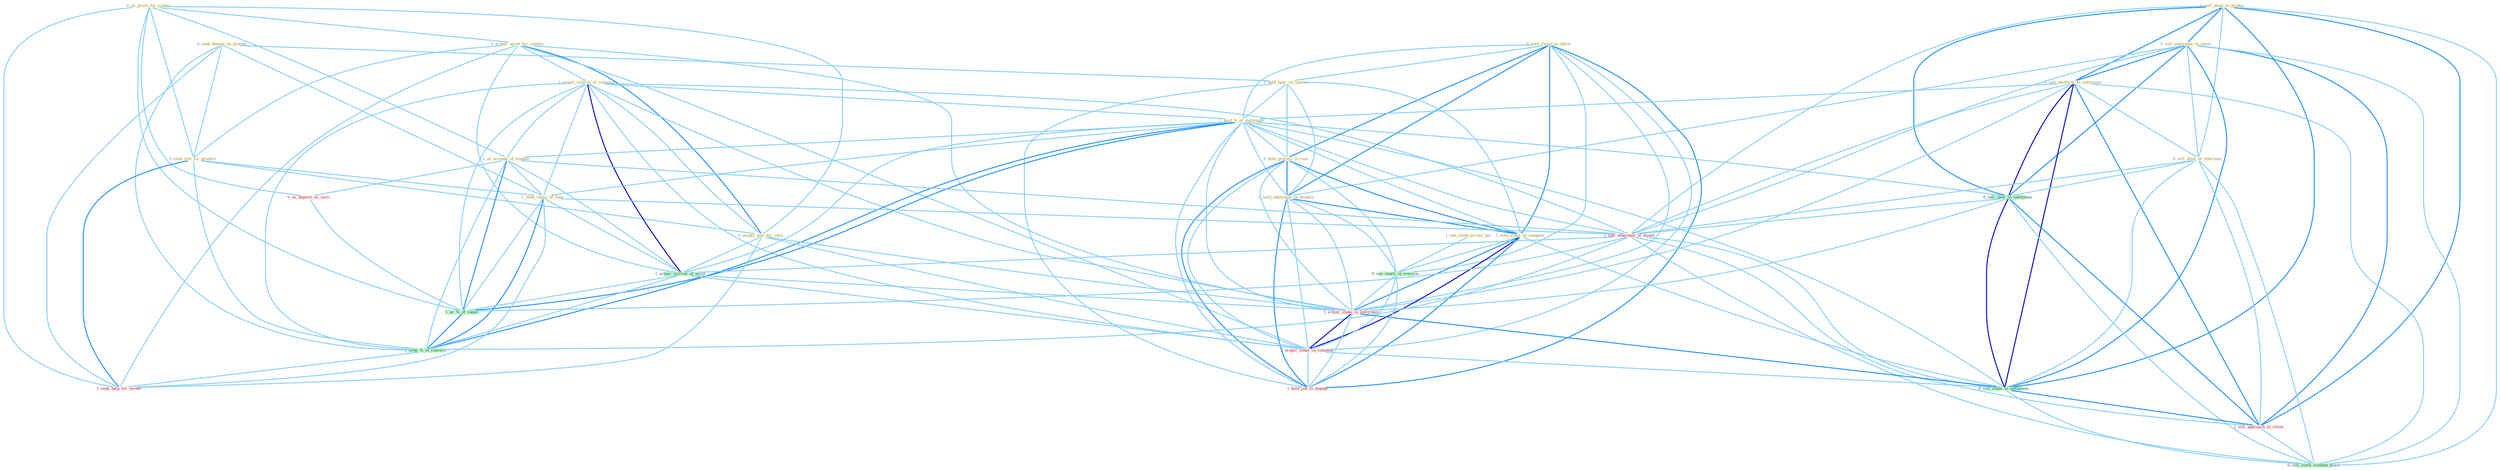 Graph G{ 
    node
    [shape=polygon,style=filled,width=.5,height=.06,color="#BDFCC9",fixedsize=true,fontsize=4,
    fontcolor="#2f4f4f"];
    {node
    [color="#ffffe0", fontcolor="#8b7d6b"] "0_seek_damag_on_ground " "0_us_proce_for_reduct " "0_acquir_asset_for_combin " "0_seek_site_for_product " "0_sell_plant_to_produc " "0_sell_entitynam_to_buyer " "1_acquir_million_of_common " "0_hold_chang_in_check " "0_hold_hear_on_matter " "0_sell_platform_to_entitynam " "1_hold_%_of_entitynam " "0_hold_groceri_in_rear " "0_sell_steel_at_othernum " "0_hold_entitynam_in_disdain " "1_hold_stake_in_compani " "1_us_account_of_magnat " "0_acquir_unit_for_cash " "1_see_cloud_across_bai " "1_seek_repay_of_loan "}
{node [color="#fff0f5", fontcolor="#b22222"] "1_sell_othernum_of_model " "0_us_deposit_as_cach " "1_acquir_stake_in_entitynam " "1_acquir_stake_in_compani " "1_sell_approach_to_client " "1_hold_job_in_manag " "1_seek_help_for_owner "}
edge [color="#B0E2FF"];

	"0_seek_damag_on_ground " -- "0_seek_site_for_product " [w="1", color="#87cefa" ];
	"0_seek_damag_on_ground " -- "0_hold_hear_on_matter " [w="1", color="#87cefa" ];
	"0_seek_damag_on_ground " -- "1_seek_repay_of_loan " [w="1", color="#87cefa" ];
	"0_seek_damag_on_ground " -- "1_seek_%_of_concern " [w="1", color="#87cefa" ];
	"0_seek_damag_on_ground " -- "1_seek_help_for_owner " [w="1", color="#87cefa" ];
	"0_us_proce_for_reduct " -- "0_acquir_asset_for_combin " [w="1", color="#87cefa" ];
	"0_us_proce_for_reduct " -- "0_seek_site_for_product " [w="1", color="#87cefa" ];
	"0_us_proce_for_reduct " -- "1_us_account_of_magnat " [w="1", color="#87cefa" ];
	"0_us_proce_for_reduct " -- "0_acquir_unit_for_cash " [w="1", color="#87cefa" ];
	"0_us_proce_for_reduct " -- "0_us_deposit_as_cach " [w="1", color="#87cefa" ];
	"0_us_proce_for_reduct " -- "1_us_%_of_capac " [w="1", color="#87cefa" ];
	"0_us_proce_for_reduct " -- "1_seek_help_for_owner " [w="1", color="#87cefa" ];
	"0_acquir_asset_for_combin " -- "0_seek_site_for_product " [w="1", color="#87cefa" ];
	"0_acquir_asset_for_combin " -- "1_acquir_million_of_common " [w="1", color="#87cefa" ];
	"0_acquir_asset_for_combin " -- "0_acquir_unit_for_cash " [w="2", color="#1e90ff" , len=0.8];
	"0_acquir_asset_for_combin " -- "1_acquir_million_of_asset " [w="1", color="#87cefa" ];
	"0_acquir_asset_for_combin " -- "1_acquir_stake_in_entitynam " [w="1", color="#87cefa" ];
	"0_acquir_asset_for_combin " -- "1_acquir_stake_in_compani " [w="1", color="#87cefa" ];
	"0_acquir_asset_for_combin " -- "1_seek_help_for_owner " [w="1", color="#87cefa" ];
	"0_seek_site_for_product " -- "0_acquir_unit_for_cash " [w="1", color="#87cefa" ];
	"0_seek_site_for_product " -- "1_seek_repay_of_loan " [w="1", color="#87cefa" ];
	"0_seek_site_for_product " -- "1_seek_%_of_concern " [w="1", color="#87cefa" ];
	"0_seek_site_for_product " -- "1_seek_help_for_owner " [w="2", color="#1e90ff" , len=0.8];
	"0_sell_plant_to_produc " -- "0_sell_entitynam_to_buyer " [w="2", color="#1e90ff" , len=0.8];
	"0_sell_plant_to_produc " -- "0_sell_platform_to_entitynam " [w="2", color="#1e90ff" , len=0.8];
	"0_sell_plant_to_produc " -- "0_sell_steel_at_othernum " [w="1", color="#87cefa" ];
	"0_sell_plant_to_produc " -- "0_sell_oper_to_entitynam " [w="2", color="#1e90ff" , len=0.8];
	"0_sell_plant_to_produc " -- "1_sell_othernum_of_model " [w="1", color="#87cefa" ];
	"0_sell_plant_to_produc " -- "0_sell_stake_to_entitynam " [w="2", color="#1e90ff" , len=0.8];
	"0_sell_plant_to_produc " -- "1_sell_approach_to_client " [w="2", color="#1e90ff" , len=0.8];
	"0_sell_plant_to_produc " -- "0_sell_stock_without_hitch " [w="1", color="#87cefa" ];
	"0_sell_entitynam_to_buyer " -- "0_sell_platform_to_entitynam " [w="2", color="#1e90ff" , len=0.8];
	"0_sell_entitynam_to_buyer " -- "0_sell_steel_at_othernum " [w="1", color="#87cefa" ];
	"0_sell_entitynam_to_buyer " -- "0_hold_entitynam_in_disdain " [w="1", color="#87cefa" ];
	"0_sell_entitynam_to_buyer " -- "0_sell_oper_to_entitynam " [w="2", color="#1e90ff" , len=0.8];
	"0_sell_entitynam_to_buyer " -- "1_sell_othernum_of_model " [w="1", color="#87cefa" ];
	"0_sell_entitynam_to_buyer " -- "0_sell_stake_to_entitynam " [w="2", color="#1e90ff" , len=0.8];
	"0_sell_entitynam_to_buyer " -- "1_sell_approach_to_client " [w="2", color="#1e90ff" , len=0.8];
	"0_sell_entitynam_to_buyer " -- "0_sell_stock_without_hitch " [w="1", color="#87cefa" ];
	"1_acquir_million_of_common " -- "1_hold_%_of_entitynam " [w="1", color="#87cefa" ];
	"1_acquir_million_of_common " -- "1_us_account_of_magnat " [w="1", color="#87cefa" ];
	"1_acquir_million_of_common " -- "0_acquir_unit_for_cash " [w="1", color="#87cefa" ];
	"1_acquir_million_of_common " -- "1_seek_repay_of_loan " [w="1", color="#87cefa" ];
	"1_acquir_million_of_common " -- "1_sell_othernum_of_model " [w="1", color="#87cefa" ];
	"1_acquir_million_of_common " -- "1_acquir_million_of_asset " [w="3", color="#0000cd" , len=0.6];
	"1_acquir_million_of_common " -- "1_acquir_stake_in_entitynam " [w="1", color="#87cefa" ];
	"1_acquir_million_of_common " -- "1_acquir_stake_in_compani " [w="1", color="#87cefa" ];
	"1_acquir_million_of_common " -- "1_us_%_of_capac " [w="1", color="#87cefa" ];
	"1_acquir_million_of_common " -- "1_seek_%_of_concern " [w="1", color="#87cefa" ];
	"0_hold_chang_in_check " -- "0_hold_hear_on_matter " [w="1", color="#87cefa" ];
	"0_hold_chang_in_check " -- "1_hold_%_of_entitynam " [w="1", color="#87cefa" ];
	"0_hold_chang_in_check " -- "0_hold_groceri_in_rear " [w="2", color="#1e90ff" , len=0.8];
	"0_hold_chang_in_check " -- "0_hold_entitynam_in_disdain " [w="2", color="#1e90ff" , len=0.8];
	"0_hold_chang_in_check " -- "1_hold_stake_in_compani " [w="2", color="#1e90ff" , len=0.8];
	"0_hold_chang_in_check " -- "0_see_vaniti_in_everyon " [w="1", color="#87cefa" ];
	"0_hold_chang_in_check " -- "1_acquir_stake_in_entitynam " [w="1", color="#87cefa" ];
	"0_hold_chang_in_check " -- "1_acquir_stake_in_compani " [w="1", color="#87cefa" ];
	"0_hold_chang_in_check " -- "1_hold_job_in_manag " [w="2", color="#1e90ff" , len=0.8];
	"0_hold_hear_on_matter " -- "1_hold_%_of_entitynam " [w="1", color="#87cefa" ];
	"0_hold_hear_on_matter " -- "0_hold_groceri_in_rear " [w="1", color="#87cefa" ];
	"0_hold_hear_on_matter " -- "0_hold_entitynam_in_disdain " [w="1", color="#87cefa" ];
	"0_hold_hear_on_matter " -- "1_hold_stake_in_compani " [w="1", color="#87cefa" ];
	"0_hold_hear_on_matter " -- "1_hold_job_in_manag " [w="1", color="#87cefa" ];
	"0_sell_platform_to_entitynam " -- "1_hold_%_of_entitynam " [w="1", color="#87cefa" ];
	"0_sell_platform_to_entitynam " -- "0_sell_steel_at_othernum " [w="1", color="#87cefa" ];
	"0_sell_platform_to_entitynam " -- "0_sell_oper_to_entitynam " [w="3", color="#0000cd" , len=0.6];
	"0_sell_platform_to_entitynam " -- "1_sell_othernum_of_model " [w="1", color="#87cefa" ];
	"0_sell_platform_to_entitynam " -- "1_acquir_stake_in_entitynam " [w="1", color="#87cefa" ];
	"0_sell_platform_to_entitynam " -- "0_sell_stake_to_entitynam " [w="3", color="#0000cd" , len=0.6];
	"0_sell_platform_to_entitynam " -- "1_sell_approach_to_client " [w="2", color="#1e90ff" , len=0.8];
	"0_sell_platform_to_entitynam " -- "0_sell_stock_without_hitch " [w="1", color="#87cefa" ];
	"1_hold_%_of_entitynam " -- "0_hold_groceri_in_rear " [w="1", color="#87cefa" ];
	"1_hold_%_of_entitynam " -- "0_hold_entitynam_in_disdain " [w="1", color="#87cefa" ];
	"1_hold_%_of_entitynam " -- "1_hold_stake_in_compani " [w="1", color="#87cefa" ];
	"1_hold_%_of_entitynam " -- "1_us_account_of_magnat " [w="1", color="#87cefa" ];
	"1_hold_%_of_entitynam " -- "1_seek_repay_of_loan " [w="1", color="#87cefa" ];
	"1_hold_%_of_entitynam " -- "0_sell_oper_to_entitynam " [w="1", color="#87cefa" ];
	"1_hold_%_of_entitynam " -- "1_sell_othernum_of_model " [w="1", color="#87cefa" ];
	"1_hold_%_of_entitynam " -- "1_acquir_million_of_asset " [w="1", color="#87cefa" ];
	"1_hold_%_of_entitynam " -- "1_acquir_stake_in_entitynam " [w="1", color="#87cefa" ];
	"1_hold_%_of_entitynam " -- "0_sell_stake_to_entitynam " [w="1", color="#87cefa" ];
	"1_hold_%_of_entitynam " -- "1_us_%_of_capac " [w="2", color="#1e90ff" , len=0.8];
	"1_hold_%_of_entitynam " -- "1_hold_job_in_manag " [w="1", color="#87cefa" ];
	"1_hold_%_of_entitynam " -- "1_seek_%_of_concern " [w="2", color="#1e90ff" , len=0.8];
	"0_hold_groceri_in_rear " -- "0_hold_entitynam_in_disdain " [w="2", color="#1e90ff" , len=0.8];
	"0_hold_groceri_in_rear " -- "1_hold_stake_in_compani " [w="2", color="#1e90ff" , len=0.8];
	"0_hold_groceri_in_rear " -- "0_see_vaniti_in_everyon " [w="1", color="#87cefa" ];
	"0_hold_groceri_in_rear " -- "1_acquir_stake_in_entitynam " [w="1", color="#87cefa" ];
	"0_hold_groceri_in_rear " -- "1_acquir_stake_in_compani " [w="1", color="#87cefa" ];
	"0_hold_groceri_in_rear " -- "1_hold_job_in_manag " [w="2", color="#1e90ff" , len=0.8];
	"0_sell_steel_at_othernum " -- "0_sell_oper_to_entitynam " [w="1", color="#87cefa" ];
	"0_sell_steel_at_othernum " -- "1_sell_othernum_of_model " [w="1", color="#87cefa" ];
	"0_sell_steel_at_othernum " -- "0_sell_stake_to_entitynam " [w="1", color="#87cefa" ];
	"0_sell_steel_at_othernum " -- "1_sell_approach_to_client " [w="1", color="#87cefa" ];
	"0_sell_steel_at_othernum " -- "0_sell_stock_without_hitch " [w="1", color="#87cefa" ];
	"0_hold_entitynam_in_disdain " -- "1_hold_stake_in_compani " [w="2", color="#1e90ff" , len=0.8];
	"0_hold_entitynam_in_disdain " -- "0_see_vaniti_in_everyon " [w="1", color="#87cefa" ];
	"0_hold_entitynam_in_disdain " -- "1_acquir_stake_in_entitynam " [w="1", color="#87cefa" ];
	"0_hold_entitynam_in_disdain " -- "1_acquir_stake_in_compani " [w="1", color="#87cefa" ];
	"0_hold_entitynam_in_disdain " -- "1_hold_job_in_manag " [w="2", color="#1e90ff" , len=0.8];
	"1_hold_stake_in_compani " -- "0_see_vaniti_in_everyon " [w="1", color="#87cefa" ];
	"1_hold_stake_in_compani " -- "1_acquir_stake_in_entitynam " [w="2", color="#1e90ff" , len=0.8];
	"1_hold_stake_in_compani " -- "1_acquir_stake_in_compani " [w="3", color="#0000cd" , len=0.6];
	"1_hold_stake_in_compani " -- "0_sell_stake_to_entitynam " [w="1", color="#87cefa" ];
	"1_hold_stake_in_compani " -- "1_hold_job_in_manag " [w="2", color="#1e90ff" , len=0.8];
	"1_us_account_of_magnat " -- "1_seek_repay_of_loan " [w="1", color="#87cefa" ];
	"1_us_account_of_magnat " -- "1_sell_othernum_of_model " [w="1", color="#87cefa" ];
	"1_us_account_of_magnat " -- "1_acquir_million_of_asset " [w="1", color="#87cefa" ];
	"1_us_account_of_magnat " -- "0_us_deposit_as_cach " [w="1", color="#87cefa" ];
	"1_us_account_of_magnat " -- "1_us_%_of_capac " [w="2", color="#1e90ff" , len=0.8];
	"1_us_account_of_magnat " -- "1_seek_%_of_concern " [w="1", color="#87cefa" ];
	"0_acquir_unit_for_cash " -- "1_acquir_million_of_asset " [w="1", color="#87cefa" ];
	"0_acquir_unit_for_cash " -- "1_acquir_stake_in_entitynam " [w="1", color="#87cefa" ];
	"0_acquir_unit_for_cash " -- "1_acquir_stake_in_compani " [w="1", color="#87cefa" ];
	"0_acquir_unit_for_cash " -- "1_seek_help_for_owner " [w="1", color="#87cefa" ];
	"1_see_cloud_across_bai " -- "0_see_vaniti_in_everyon " [w="1", color="#87cefa" ];
	"1_seek_repay_of_loan " -- "1_sell_othernum_of_model " [w="1", color="#87cefa" ];
	"1_seek_repay_of_loan " -- "1_acquir_million_of_asset " [w="1", color="#87cefa" ];
	"1_seek_repay_of_loan " -- "1_us_%_of_capac " [w="1", color="#87cefa" ];
	"1_seek_repay_of_loan " -- "1_seek_%_of_concern " [w="2", color="#1e90ff" , len=0.8];
	"1_seek_repay_of_loan " -- "1_seek_help_for_owner " [w="1", color="#87cefa" ];
	"0_sell_oper_to_entitynam " -- "1_sell_othernum_of_model " [w="1", color="#87cefa" ];
	"0_sell_oper_to_entitynam " -- "1_acquir_stake_in_entitynam " [w="1", color="#87cefa" ];
	"0_sell_oper_to_entitynam " -- "0_sell_stake_to_entitynam " [w="3", color="#0000cd" , len=0.6];
	"0_sell_oper_to_entitynam " -- "1_sell_approach_to_client " [w="2", color="#1e90ff" , len=0.8];
	"0_sell_oper_to_entitynam " -- "0_sell_stock_without_hitch " [w="1", color="#87cefa" ];
	"1_sell_othernum_of_model " -- "1_acquir_million_of_asset " [w="1", color="#87cefa" ];
	"1_sell_othernum_of_model " -- "0_sell_stake_to_entitynam " [w="1", color="#87cefa" ];
	"1_sell_othernum_of_model " -- "1_us_%_of_capac " [w="1", color="#87cefa" ];
	"1_sell_othernum_of_model " -- "1_sell_approach_to_client " [w="1", color="#87cefa" ];
	"1_sell_othernum_of_model " -- "0_sell_stock_without_hitch " [w="1", color="#87cefa" ];
	"1_sell_othernum_of_model " -- "1_seek_%_of_concern " [w="1", color="#87cefa" ];
	"0_see_vaniti_in_everyon " -- "1_acquir_stake_in_entitynam " [w="1", color="#87cefa" ];
	"0_see_vaniti_in_everyon " -- "1_acquir_stake_in_compani " [w="1", color="#87cefa" ];
	"0_see_vaniti_in_everyon " -- "1_hold_job_in_manag " [w="1", color="#87cefa" ];
	"1_acquir_million_of_asset " -- "1_acquir_stake_in_entitynam " [w="1", color="#87cefa" ];
	"1_acquir_million_of_asset " -- "1_acquir_stake_in_compani " [w="1", color="#87cefa" ];
	"1_acquir_million_of_asset " -- "1_us_%_of_capac " [w="1", color="#87cefa" ];
	"1_acquir_million_of_asset " -- "1_seek_%_of_concern " [w="1", color="#87cefa" ];
	"0_us_deposit_as_cach " -- "1_us_%_of_capac " [w="1", color="#87cefa" ];
	"1_acquir_stake_in_entitynam " -- "1_acquir_stake_in_compani " [w="3", color="#0000cd" , len=0.6];
	"1_acquir_stake_in_entitynam " -- "0_sell_stake_to_entitynam " [w="2", color="#1e90ff" , len=0.8];
	"1_acquir_stake_in_entitynam " -- "1_hold_job_in_manag " [w="1", color="#87cefa" ];
	"1_acquir_stake_in_compani " -- "0_sell_stake_to_entitynam " [w="1", color="#87cefa" ];
	"1_acquir_stake_in_compani " -- "1_hold_job_in_manag " [w="1", color="#87cefa" ];
	"0_sell_stake_to_entitynam " -- "1_sell_approach_to_client " [w="2", color="#1e90ff" , len=0.8];
	"0_sell_stake_to_entitynam " -- "0_sell_stock_without_hitch " [w="1", color="#87cefa" ];
	"1_us_%_of_capac " -- "1_seek_%_of_concern " [w="2", color="#1e90ff" , len=0.8];
	"1_sell_approach_to_client " -- "0_sell_stock_without_hitch " [w="1", color="#87cefa" ];
	"1_seek_%_of_concern " -- "1_seek_help_for_owner " [w="1", color="#87cefa" ];
}